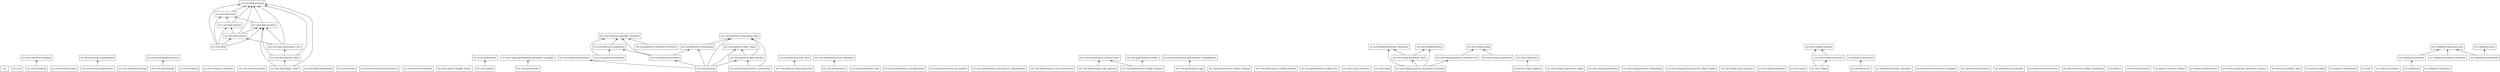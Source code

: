 digraph "packages" {
rankdir=BT
charset="utf-8"
"src" [color="black", label=<src>, shape="box", style="solid"];
"src.core" [color="black", label=<src.core>, shape="box", style="solid"];
"src.core.attention" [color="black", label=<src.core.attention>, shape="box", style="solid"];
"src.core.attention.base" [color="black", label=<src.core.attention.base>, shape="box", style="solid"];
"src.core.attention.compute" [color="black", label=<src.core.attention.compute>, shape="box", style="solid"];
"src.core.attention.geometric" [color="black", label=<src.core.attention.geometric>, shape="box", style="solid"];
"src.core.attention.routing" [color="black", label=<src.core.attention.routing>, shape="box", style="solid"];
"src.core.benchmarks" [color="black", label=<src.core.benchmarks>, shape="box", style="solid"];
"src.core.benchmarks.metrics" [color="black", label=<src.core.benchmarks.metrics>, shape="box", style="solid"];
"src.core.common" [color="black", label=<src.core.common>, shape="box", style="solid"];
"src.core.common.constants" [color="black", label=<src.core.common.constants>, shape="box", style="solid"];
"src.core.common.enums" [color="black", label=<src.core.common.enums>, shape="box", style="solid"];
"src.core.flow" [color="black", label=<src.core.flow>, shape="box", style="solid"];
"src.core.flow.base" [color="black", label=<src.core.flow.base>, shape="box", style="solid"];
"src.core.flow.computation" [color="black", label=<src.core.flow.computation>, shape="box", style="solid"];
"src.core.flow.higher_order" [color="black", label=<src.core.flow.higher_order>, shape="box", style="solid"];
"src.core.flow.information_ricci" [color="black", label=<src.core.flow.information_ricci>, shape="box", style="solid"];
"src.core.flow.neural" [color="black", label=<src.core.flow.neural>, shape="box", style="solid"];
"src.core.flow.pattern" [color="black", label=<src.core.flow.pattern>, shape="box", style="solid"];
"src.core.flow.pattern_heat" [color="black", label=<src.core.flow.pattern_heat>, shape="box", style="solid"];
"src.core.flow.protocol" [color="black", label=<src.core.flow.protocol>, shape="box", style="solid"];
"src.core.flow.quantum" [color="black", label=<src.core.flow.quantum>, shape="box", style="solid"];
"src.core.metrics" [color="black", label=<src.core.metrics>, shape="box", style="solid"];
"src.core.metrics.advanced_metrics" [color="black", label=<src.core.metrics.advanced_metrics>, shape="box", style="solid"];
"src.core.metrics.evolution" [color="black", label=<src.core.metrics.evolution>, shape="box", style="solid"];
"src.core.metrics.height_theory" [color="black", label=<src.core.metrics.height_theory>, shape="box", style="solid"];
"src.core.models" [color="black", label=<src.core.models>, shape="box", style="solid"];
"src.core.models.base" [color="black", label=<src.core.models.base>, shape="box", style="solid"];
"src.core.parameters" [color="black", label=<src.core.parameters>, shape="box", style="solid"];
"src.core.patterns" [color="black", label=<src.core.patterns>, shape="box", style="solid"];
"src.core.patterns.base_flow" [color="black", label=<src.core.patterns.base_flow>, shape="box", style="solid"];
"src.core.patterns.dynamics" [color="black", label=<src.core.patterns.dynamics>, shape="box", style="solid"];
"src.core.patterns.enriched_structure" [color="black", label=<src.core.patterns.enriched_structure>, shape="box", style="solid"];
"src.core.patterns.evolution" [color="black", label=<src.core.patterns.evolution>, shape="box", style="solid"];
"src.core.patterns.fiber_bundle" [color="black", label=<src.core.patterns.fiber_bundle>, shape="box", style="solid"];
"src.core.patterns.fiber_types" [color="black", label=<src.core.patterns.fiber_types>, shape="box", style="solid"];
"src.core.patterns.formation" [color="black", label=<src.core.patterns.formation>, shape="box", style="solid"];
"src.core.patterns.motivic_riemannian" [color="black", label=<src.core.patterns.motivic_riemannian>, shape="box", style="solid"];
"src.core.patterns.operadic_structure" [color="black", label=<src.core.patterns.operadic_structure>, shape="box", style="solid"];
"src.core.patterns.riemannian" [color="black", label=<src.core.patterns.riemannian>, shape="box", style="solid"];
"src.core.patterns.riemannian_base" [color="black", label=<src.core.patterns.riemannian_base>, shape="box", style="solid"];
"src.core.patterns.riemannian_flow" [color="black", label=<src.core.patterns.riemannian_flow>, shape="box", style="solid"];
"src.core.patterns.symplectic" [color="black", label=<src.core.patterns.symplectic>, shape="box", style="solid"];
"src.core.performance" [color="black", label=<src.core.performance>, shape="box", style="solid"];
"src.core.performance.cpu" [color="black", label=<src.core.performance.cpu>, shape="box", style="solid"];
"src.core.performance.cpu.algorithms" [color="black", label=<src.core.performance.cpu.algorithms>, shape="box", style="solid"];
"src.core.performance.cpu.memory" [color="black", label=<src.core.performance.cpu.memory>, shape="box", style="solid"];
"src.core.performance.cpu.memory_management" [color="black", label=<src.core.performance.cpu.memory_management>, shape="box", style="solid"];
"src.core.performance.cpu.vectorization" [color="black", label=<src.core.performance.cpu.vectorization>, shape="box", style="solid"];
"src.core.performance.cpu_memory" [color="black", label=<src.core.performance.cpu_memory>, shape="box", style="solid"];
"src.core.performance.cpu_optimizer" [color="black", label=<src.core.performance.cpu_optimizer>, shape="box", style="solid"];
"src.core.performance.gpu" [color="black", label=<src.core.performance.gpu>, shape="box", style="solid"];
"src.core.performance.gpu.memory_management" [color="black", label=<src.core.performance.gpu.memory_management>, shape="box", style="solid"];
"src.core.performance.memory_base" [color="black", label=<src.core.performance.memory_base>, shape="box", style="solid"];
"src.core.performance.vulkan" [color="black", label=<src.core.performance.vulkan>, shape="box", style="solid"];
"src.core.performance.vulkan.compute" [color="black", label=<src.core.performance.vulkan.compute>, shape="box", style="solid"];
"src.core.performance.vulkan.shaders" [color="black", label=<src.core.performance.vulkan.shaders>, shape="box", style="solid"];
"src.core.performance.vulkan.sync" [color="black", label=<src.core.performance.vulkan.sync>, shape="box", style="solid"];
"src.core.performance.vulkan_memory" [color="black", label=<src.core.performance.vulkan_memory>, shape="box", style="solid"];
"src.core.scale_transition" [color="black", label=<src.core.scale_transition>, shape="box", style="solid"];
"src.core.tiling" [color="black", label=<src.core.tiling>, shape="box", style="solid"];
"src.core.tiling.arithmetic_dynamics" [color="black", label=<src.core.tiling.arithmetic_dynamics>, shape="box", style="solid"];
"src.core.tiling.base" [color="black", label=<src.core.tiling.base>, shape="box", style="solid"];
"src.core.tiling.components" [color="black", label=<src.core.tiling.components>, shape="box", style="solid"];
"src.core.tiling.components.config" [color="black", label=<src.core.tiling.components.config>, shape="box", style="solid"];
"src.core.tiling.config" [color="black", label=<src.core.tiling.config>, shape="box", style="solid"];
"src.core.tiling.geometric_flow" [color="black", label=<src.core.tiling.geometric_flow>, shape="box", style="solid"];
"src.core.tiling.optimization" [color="black", label=<src.core.tiling.optimization>, shape="box", style="solid"];
"src.core.tiling.optimization.parameter_manager" [color="black", label=<src.core.tiling.optimization.parameter_manager>, shape="box", style="solid"];
"src.core.tiling.patterns" [color="black", label=<src.core.tiling.patterns>, shape="box", style="solid"];
"src.core.tiling.patterns.cohomology" [color="black", label=<src.core.tiling.patterns.cohomology>, shape="box", style="solid"];
"src.core.tiling.patterns.pattern_fiber_bundle" [color="black", label=<src.core.tiling.patterns.pattern_fiber_bundle>, shape="box", style="solid"];
"src.core.tiling.quantum_attention_tile" [color="black", label=<src.core.tiling.quantum_attention_tile>, shape="box", style="solid"];
"src.core.tiling.quantum_geometric_attention" [color="black", label=<src.core.tiling.quantum_geometric_attention>, shape="box", style="solid"];
"src.core.tiling.state_manager" [color="black", label=<src.core.tiling.state_manager>, shape="box", style="solid"];
"src.core.tiling.strategies" [color="black", label=<src.core.tiling.strategies>, shape="box", style="solid"];
"src.core.types" [color="black", label=<src.core.types>, shape="box", style="solid"];
"src.core.vulkan" [color="black", label=<src.core.vulkan>, shape="box", style="solid"];
"src.core.vulkan.memory" [color="black", label=<src.core.vulkan.memory>, shape="box", style="solid"];
"src.core.vulkan.resources" [color="black", label=<src.core.vulkan.resources>, shape="box", style="solid"];
"src.infrastructure" [color="black", label=<src.infrastructure>, shape="box", style="solid"];
"src.infrastructure.base" [color="black", label=<src.infrastructure.base>, shape="box", style="solid"];
"src.infrastructure.cpu_optimizer" [color="black", label=<src.infrastructure.cpu_optimizer>, shape="box", style="solid"];
"src.infrastructure.memory_manager" [color="black", label=<src.infrastructure.memory_manager>, shape="box", style="solid"];
"src.infrastructure.metrics" [color="black", label=<src.infrastructure.metrics>, shape="box", style="solid"];
"src.infrastructure.parallel" [color="black", label=<src.infrastructure.parallel>, shape="box", style="solid"];
"src.infrastructure.resource" [color="black", label=<src.infrastructure.resource>, shape="box", style="solid"];
"src.infrastructure.vulkan_integration" [color="black", label=<src.infrastructure.vulkan_integration>, shape="box", style="solid"];
"src.metrics" [color="black", label=<src.metrics>, shape="box", style="solid"];
"src.metrics.attention" [color="black", label=<src.metrics.attention>, shape="box", style="solid"];
"src.metrics.load_analyzer" [color="black", label=<src.metrics.load_analyzer>, shape="box", style="solid"];
"src.metrics.metrics_tracker" [color="black", label=<src.metrics.metrics_tracker>, shape="box", style="solid"];
"src.metrics.performance" [color="black", label=<src.metrics.performance>, shape="box", style="solid"];
"src.metrics.quantum_geometric_metrics" [color="black", label=<src.metrics.quantum_geometric_metrics>, shape="box", style="solid"];
"src.metrics.synthetic_data" [color="black", label=<src.metrics.synthetic_data>, shape="box", style="solid"];
"src.metrics.tiling" [color="black", label=<src.metrics.tiling>, shape="box", style="solid"];
"src.metrics.visualization" [color="black", label=<src.metrics.visualization>, shape="box", style="solid"];
"src.utils" [color="black", label=<src.utils>, shape="box", style="solid"];
"src.utils.memory_management" [color="black", label=<src.utils.memory_management>, shape="box", style="solid"];
"src.utils.test_helpers" [color="black", label=<src.utils.test_helpers>, shape="box", style="solid"];
"src.validation" [color="black", label=<src.validation>, shape="box", style="solid"];
"src.validation.analyzers" [color="black", label=<src.validation.analyzers>, shape="box", style="solid"];
"src.validation.base" [color="black", label=<src.validation.base>, shape="box", style="solid"];
"src.validation.framework" [color="black", label=<src.validation.framework>, shape="box", style="solid"];
"src.validation.quantum" [color="black", label=<src.validation.quantum>, shape="box", style="solid"];
"src.validation.quantum.evolution" [color="black", label=<src.validation.quantum.evolution>, shape="box", style="solid"];
"src.validation.quantum.state" [color="black", label=<src.validation.quantum.state>, shape="box", style="solid"];
"src.core.attention" -> "src.core.attention.compute" [arrowhead="open", arrowtail="none"];
"src.core.attention.geometric" -> "src.utils.memory_management" [arrowhead="open", arrowtail="none"];
"src.core.benchmarks" -> "src.core.benchmarks.metrics" [arrowhead="open", arrowtail="none"];
"src.core.flow" -> "src.core.flow.base" [arrowhead="open", arrowtail="none"];
"src.core.flow" -> "src.core.flow.neural" [arrowhead="open", arrowtail="none"];
"src.core.flow" -> "src.core.flow.pattern" [arrowhead="open", arrowtail="none"];
"src.core.flow" -> "src.core.flow.protocol" [arrowhead="open", arrowtail="none"];
"src.core.flow" -> "src.core.flow.quantum" [arrowhead="open", arrowtail="none"];
"src.core.flow.base" -> "src.core.flow.protocol" [arrowhead="open", arrowtail="none"];
"src.core.flow.higher_order" -> "src.core.flow.pattern_heat" [arrowhead="open", arrowtail="none"];
"src.core.flow.higher_order" -> "src.core.flow.protocol" [arrowhead="open", arrowtail="none"];
"src.core.flow.higher_order" -> "src.core.flow.quantum" [arrowhead="open", arrowtail="none"];
"src.core.flow.information_ricci" -> "src.core.flow.neural" [arrowhead="open", arrowtail="none"];
"src.core.flow.information_ricci" -> "src.core.flow.protocol" [arrowhead="open", arrowtail="none"];
"src.core.flow.information_ricci" -> "src.core.flow.quantum" [arrowhead="open", arrowtail="none"];
"src.core.flow.neural" -> "src.core.flow.pattern" [arrowhead="open", arrowtail="none"];
"src.core.flow.neural" -> "src.core.flow.protocol" [arrowhead="open", arrowtail="none"];
"src.core.flow.neural" -> "src.core.flow.quantum" [arrowhead="open", arrowtail="none"];
"src.core.flow.pattern" -> "src.core.flow.base" [arrowhead="open", arrowtail="none"];
"src.core.flow.pattern" -> "src.core.flow.protocol" [arrowhead="open", arrowtail="none"];
"src.core.flow.pattern_heat" -> "src.core.flow.information_ricci" [arrowhead="open", arrowtail="none"];
"src.core.flow.pattern_heat" -> "src.core.flow.protocol" [arrowhead="open", arrowtail="none"];
"src.core.flow.pattern_heat" -> "src.core.flow.quantum" [arrowhead="open", arrowtail="none"];
"src.core.flow.quantum" -> "src.core.flow.base" [arrowhead="open", arrowtail="none"];
"src.core.flow.quantum" -> "src.core.flow.protocol" [arrowhead="open", arrowtail="none"];
"src.core.models" -> "src.core.models.base" [arrowhead="open", arrowtail="none"];
"src.core.parameters" -> "src.core.tiling.optimization.parameter_manager" [arrowhead="open", arrowtail="none"];
"src.core.patterns" -> "src.core.patterns.dynamics" [arrowhead="open", arrowtail="none"];
"src.core.patterns" -> "src.core.patterns.evolution" [arrowhead="open", arrowtail="none"];
"src.core.patterns" -> "src.core.patterns.fiber_bundle" [arrowhead="open", arrowtail="none"];
"src.core.patterns" -> "src.core.patterns.fiber_types" [arrowhead="open", arrowtail="none"];
"src.core.patterns" -> "src.core.patterns.riemannian" [arrowhead="open", arrowtail="none"];
"src.core.patterns" -> "src.core.patterns.riemannian_base" [arrowhead="open", arrowtail="none"];
"src.core.patterns.enriched_structure" -> "src.core.patterns.operadic_structure" [arrowhead="open", arrowtail="none"];
"src.core.patterns.evolution" -> "src.core.patterns.operadic_structure" [arrowhead="open", arrowtail="none"];
"src.core.patterns.evolution" -> "src.core.patterns.riemannian" [arrowhead="open", arrowtail="none"];
"src.core.patterns.evolution" -> "src.core.patterns.symplectic" [arrowhead="open", arrowtail="none"];
"src.core.patterns.fiber_bundle" -> "src.core.patterns.fiber_types" [arrowhead="open", arrowtail="none"];
"src.core.patterns.fiber_bundle" -> "src.core.patterns.riemannian_base" [arrowhead="open", arrowtail="none"];
"src.core.patterns.formation" -> "src.core.patterns.operadic_structure" [arrowhead="open", arrowtail="none"];
"src.core.patterns.formation" -> "src.core.patterns.symplectic" [arrowhead="open", arrowtail="none"];
"src.core.patterns.motivic_riemannian" -> "src.core.patterns.fiber_bundle" [arrowhead="open", arrowtail="none"];
"src.core.patterns.motivic_riemannian" -> "src.core.patterns.riemannian_base" [arrowhead="open", arrowtail="none"];
"src.core.patterns.riemannian" -> "src.core.patterns.riemannian_base" [arrowhead="open", arrowtail="none"];
"src.core.patterns.riemannian_flow" -> "src.core.patterns.base_flow" [arrowhead="open", arrowtail="none"];
"src.core.patterns.symplectic" -> "src.core.patterns.operadic_structure" [arrowhead="open", arrowtail="none"];
"src.core.performance" -> "src.core.performance.cpu_optimizer" [arrowhead="open", arrowtail="none"];
"src.core.performance.cpu_memory" -> "src.core.performance.memory_base" [arrowhead="open", arrowtail="none"];
"src.core.performance.gpu" -> "src.core.performance.gpu.memory_management" [arrowhead="open", arrowtail="none"];
"src.core.performance.vulkan_memory" -> "src.core.performance.memory_base" [arrowhead="open", arrowtail="none"];
"src.core.performance.vulkan_memory" -> "src.core.performance.vulkan" [arrowhead="open", arrowtail="none"];
"src.core.tiling.components" -> "src.core.tiling.config" [arrowhead="open", arrowtail="none"];
"src.core.tiling.geometric_flow" -> "src.core.tiling.arithmetic_dynamics" [arrowhead="open", arrowtail="none"];
"src.core.tiling.geometric_flow" -> "src.core.tiling.patterns" [arrowhead="open", arrowtail="none"];
"src.core.tiling.quantum_attention_tile" -> "src.core.tiling.config" [arrowhead="open", arrowtail="none"];
"src.core.tiling.quantum_geometric_attention" -> "src.core.tiling.arithmetic_dynamics" [arrowhead="open", arrowtail="none"];
"src.core.tiling.quantum_geometric_attention" -> "src.core.tiling.geometric_flow" [arrowhead="open", arrowtail="none"];
"src.core.tiling.quantum_geometric_attention" -> "src.core.tiling.patterns" [arrowhead="open", arrowtail="none"];
"src.core.tiling.quantum_geometric_attention" -> "src.core.tiling.quantum_attention_tile" [arrowhead="open", arrowtail="none"];
"src.core.vulkan" -> "src.core.vulkan.memory" [arrowhead="open", arrowtail="none"];
"src.core.vulkan" -> "src.core.vulkan.resources" [arrowhead="open", arrowtail="none"];
"src.core.vulkan.resources" -> "src.core.vulkan.memory" [arrowhead="open", arrowtail="none"];
"src.infrastructure" -> "src.infrastructure.base" [arrowhead="open", arrowtail="none"];
"src.metrics.load_analyzer" -> "src.core.tiling.base" [arrowhead="open", arrowtail="none"];
"src.validation" -> "src.validation.quantum" [arrowhead="open", arrowtail="none"];
"src.validation.framework" -> "src.validation.base" [arrowhead="open", arrowtail="none"];
"src.validation.framework" -> "src.validation.quantum.state" [arrowhead="open", arrowtail="none"];
"src.validation.quantum" -> "src.validation.quantum.state" [arrowhead="open", arrowtail="none"];
"src.validation.quantum.evolution" -> "src.validation.quantum.state" [arrowhead="open", arrowtail="none"];
}
